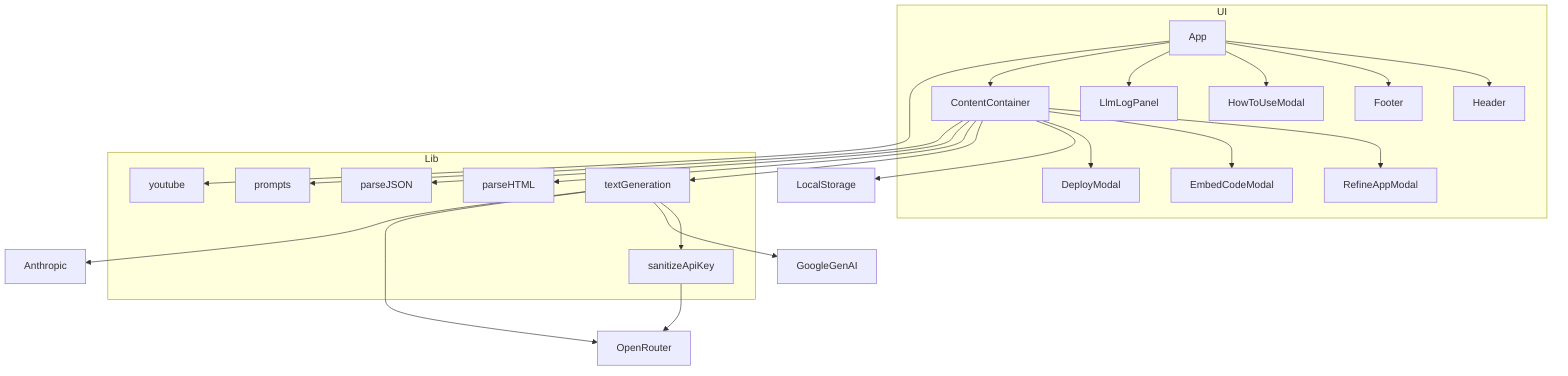 %% Architecture Diagram for Video to Learning App (updated to reflect no ExampleGallery component)
flowchart TB
    subgraph UI
        App
        Header
        Footer
        HowToUseModal
        LlmLogPanel
        ContentContainer
        RefineAppModal
        EmbedCodeModal
        DeployModal
    end
    subgraph Lib
        parseJSON
        parseHTML
        textGeneration
        sanitizeApiKey
        youtube
        prompts
    end
    App --> Header
    App --> Footer
    App --> HowToUseModal
    App --> LlmLogPanel
    App --> ContentContainer
    ContentContainer --> RefineAppModal
    ContentContainer --> EmbedCodeModal
    ContentContainer --> DeployModal
    ContentContainer --> LocalStorage
    ContentContainer --> textGeneration
    ContentContainer --> parseHTML
    ContentContainer --> parseJSON
    ContentContainer --> prompts
    textGeneration --> sanitizeApiKey
    sanitizeApiKey --> OpenRouter
    textGeneration --> GoogleGenAI
    textGeneration --> OpenRouter
    textGeneration --> Anthropic
    App --> youtube
